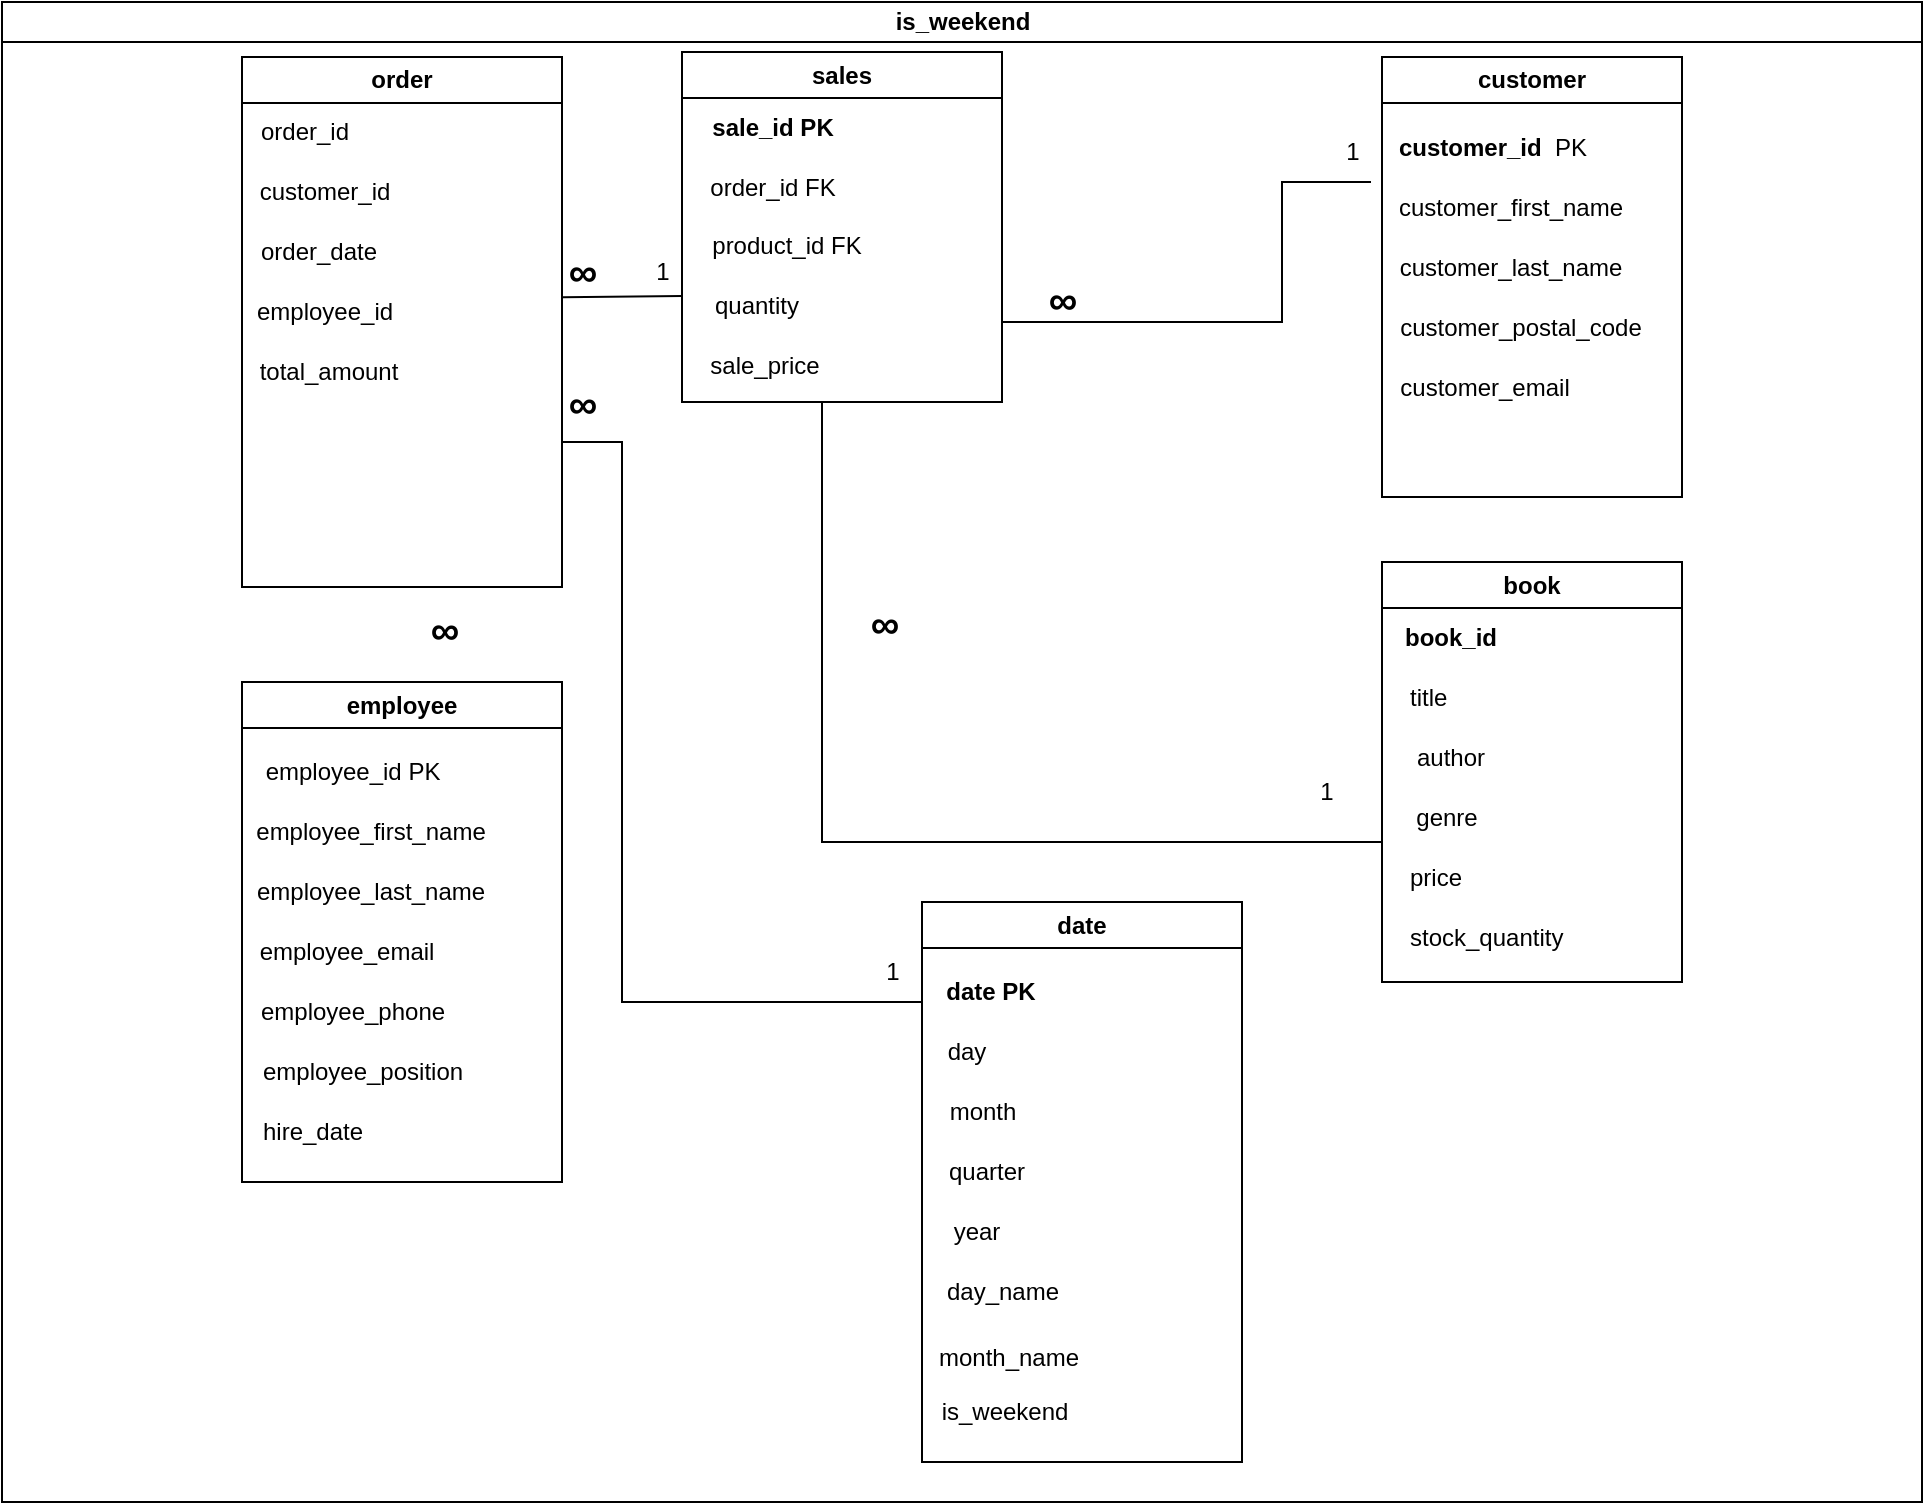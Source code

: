 <mxfile version="25.0.3">
  <diagram id="prtHgNgQTEPvFCAcTncT" name="Page-1">
    <mxGraphModel dx="808" dy="402" grid="1" gridSize="10" guides="1" tooltips="1" connect="1" arrows="1" fold="1" page="1" pageScale="1" pageWidth="827" pageHeight="1169" math="0" shadow="0">
      <root>
        <mxCell id="0" />
        <mxCell id="1" parent="0" />
        <mxCell id="dNxyNK7c78bLwvsdeMH5-11" value="is_weekend" style="swimlane;html=1;startSize=20;horizontal=1;containerType=tree;glass=0;" parent="1" vertex="1">
          <mxGeometry x="20" y="100" width="960" height="750" as="geometry" />
        </mxCell>
        <mxCell id="d8qmcgOsmMIcODJ5APxC-32" value="customer" style="swimlane;whiteSpace=wrap;html=1;" parent="dNxyNK7c78bLwvsdeMH5-11" vertex="1">
          <mxGeometry x="690" y="27.5" width="150" height="220" as="geometry" />
        </mxCell>
        <mxCell id="d8qmcgOsmMIcODJ5APxC-33" value="&lt;b&gt;customer_id&amp;nbsp; &lt;/b&gt;PK" style="text;html=1;align=center;verticalAlign=middle;resizable=0;points=[];autosize=1;strokeColor=none;fillColor=none;" parent="d8qmcgOsmMIcODJ5APxC-32" vertex="1">
          <mxGeometry x="-5" y="30" width="120" height="30" as="geometry" />
        </mxCell>
        <mxCell id="d8qmcgOsmMIcODJ5APxC-34" value="customer_first_name" style="text;html=1;align=center;verticalAlign=middle;resizable=0;points=[];autosize=1;strokeColor=none;fillColor=none;" parent="d8qmcgOsmMIcODJ5APxC-32" vertex="1">
          <mxGeometry x="-6" y="60" width="140" height="30" as="geometry" />
        </mxCell>
        <mxCell id="d8qmcgOsmMIcODJ5APxC-35" value="customer_last_name" style="text;html=1;align=center;verticalAlign=middle;resizable=0;points=[];autosize=1;strokeColor=none;fillColor=none;" parent="d8qmcgOsmMIcODJ5APxC-32" vertex="1">
          <mxGeometry x="-1" y="90" width="130" height="30" as="geometry" />
        </mxCell>
        <mxCell id="d8qmcgOsmMIcODJ5APxC-37" value="customer_postal_code" style="text;html=1;align=center;verticalAlign=middle;resizable=0;points=[];autosize=1;strokeColor=none;fillColor=none;" parent="d8qmcgOsmMIcODJ5APxC-32" vertex="1">
          <mxGeometry x="-1" y="120" width="140" height="30" as="geometry" />
        </mxCell>
        <mxCell id="k57DOfLclZUct2LWt8lC-11" value="customer_email" style="text;html=1;align=center;verticalAlign=middle;resizable=0;points=[];autosize=1;strokeColor=none;fillColor=none;" vertex="1" parent="d8qmcgOsmMIcODJ5APxC-32">
          <mxGeometry x="-4" y="150" width="110" height="30" as="geometry" />
        </mxCell>
        <mxCell id="d8qmcgOsmMIcODJ5APxC-38" value="sales" style="swimlane;whiteSpace=wrap;html=1;" parent="dNxyNK7c78bLwvsdeMH5-11" vertex="1">
          <mxGeometry x="340" y="25" width="160" height="175" as="geometry" />
        </mxCell>
        <mxCell id="d8qmcgOsmMIcODJ5APxC-39" value="product_id FK" style="text;html=1;align=center;verticalAlign=middle;resizable=0;points=[];autosize=1;strokeColor=none;fillColor=none;" parent="d8qmcgOsmMIcODJ5APxC-38" vertex="1">
          <mxGeometry x="2" y="81.5" width="100" height="30" as="geometry" />
        </mxCell>
        <mxCell id="d8qmcgOsmMIcODJ5APxC-43" value="quantity" style="text;html=1;align=center;verticalAlign=middle;resizable=0;points=[];autosize=1;strokeColor=none;fillColor=none;" parent="d8qmcgOsmMIcODJ5APxC-38" vertex="1">
          <mxGeometry x="2" y="111.5" width="70" height="30" as="geometry" />
        </mxCell>
        <mxCell id="d8qmcgOsmMIcODJ5APxC-44" value="sale_price" style="text;html=1;align=center;verticalAlign=middle;resizable=0;points=[];autosize=1;strokeColor=none;fillColor=none;" parent="d8qmcgOsmMIcODJ5APxC-38" vertex="1">
          <mxGeometry x="1" y="141.5" width="80" height="30" as="geometry" />
        </mxCell>
        <mxCell id="k57DOfLclZUct2LWt8lC-12" value="&lt;b&gt;sale_id PK&lt;/b&gt;" style="text;html=1;align=center;verticalAlign=middle;resizable=0;points=[];autosize=1;strokeColor=none;fillColor=none;" vertex="1" parent="d8qmcgOsmMIcODJ5APxC-38">
          <mxGeometry x="5" y="22.5" width="80" height="30" as="geometry" />
        </mxCell>
        <mxCell id="k57DOfLclZUct2LWt8lC-10" value="&lt;b&gt;&lt;font style=&quot;font-size: 20px;&quot;&gt;∞&lt;/font&gt;&lt;/b&gt;" style="text;html=1;align=center;verticalAlign=middle;resizable=0;points=[];autosize=1;strokeColor=none;fillColor=none;" vertex="1" parent="d8qmcgOsmMIcODJ5APxC-38">
          <mxGeometry x="81" y="265" width="40" height="40" as="geometry" />
        </mxCell>
        <mxCell id="k57DOfLclZUct2LWt8lC-29" value="order_id FK" style="text;html=1;align=center;verticalAlign=middle;resizable=0;points=[];autosize=1;strokeColor=none;fillColor=none;" vertex="1" parent="d8qmcgOsmMIcODJ5APxC-38">
          <mxGeometry y="52.5" width="90" height="30" as="geometry" />
        </mxCell>
        <mxCell id="k57DOfLclZUct2LWt8lC-51" value="1" style="text;html=1;align=center;verticalAlign=middle;resizable=0;points=[];autosize=1;strokeColor=none;fillColor=none;" vertex="1" parent="d8qmcgOsmMIcODJ5APxC-38">
          <mxGeometry x="-25" y="95" width="30" height="30" as="geometry" />
        </mxCell>
        <mxCell id="d8qmcgOsmMIcODJ5APxC-56" value="" style="shape=partialRectangle;whiteSpace=wrap;html=1;top=0;left=0;fillColor=none;" parent="dNxyNK7c78bLwvsdeMH5-11" vertex="1">
          <mxGeometry x="500" y="107.5" width="140" height="52.5" as="geometry" />
        </mxCell>
        <mxCell id="d8qmcgOsmMIcODJ5APxC-57" value="" style="shape=partialRectangle;whiteSpace=wrap;html=1;bottom=0;right=0;fillColor=none;" parent="dNxyNK7c78bLwvsdeMH5-11" vertex="1">
          <mxGeometry x="640" y="90" width="44" height="60" as="geometry" />
        </mxCell>
        <mxCell id="d8qmcgOsmMIcODJ5APxC-58" value="1" style="text;html=1;align=center;verticalAlign=middle;resizable=0;points=[];autosize=1;strokeColor=none;fillColor=none;" parent="dNxyNK7c78bLwvsdeMH5-11" vertex="1">
          <mxGeometry x="660" y="60" width="30" height="30" as="geometry" />
        </mxCell>
        <mxCell id="d8qmcgOsmMIcODJ5APxC-59" value="&lt;b&gt;&lt;font style=&quot;font-size: 20px;&quot;&gt;∞&lt;/font&gt;&lt;/b&gt;" style="text;html=1;align=center;verticalAlign=middle;resizable=0;points=[];autosize=1;strokeColor=none;fillColor=none;" parent="dNxyNK7c78bLwvsdeMH5-11" vertex="1">
          <mxGeometry x="510" y="127.5" width="40" height="40" as="geometry" />
        </mxCell>
        <mxCell id="k57DOfLclZUct2LWt8lC-1" value="book" style="swimlane;whiteSpace=wrap;html=1;" vertex="1" parent="dNxyNK7c78bLwvsdeMH5-11">
          <mxGeometry x="690" y="280" width="150" height="210" as="geometry" />
        </mxCell>
        <mxCell id="k57DOfLclZUct2LWt8lC-2" value="&lt;b&gt;book_id&lt;/b&gt;" style="text;html=1;align=center;verticalAlign=middle;resizable=0;points=[];autosize=1;strokeColor=none;fillColor=none;" vertex="1" parent="k57DOfLclZUct2LWt8lC-1">
          <mxGeometry x="-1" y="22.5" width="70" height="30" as="geometry" />
        </mxCell>
        <mxCell id="k57DOfLclZUct2LWt8lC-3" value="title" style="text;html=1;align=left;verticalAlign=middle;resizable=0;points=[];autosize=1;strokeColor=none;fillColor=none;" vertex="1" parent="k57DOfLclZUct2LWt8lC-1">
          <mxGeometry x="12" y="52.5" width="40" height="30" as="geometry" />
        </mxCell>
        <mxCell id="k57DOfLclZUct2LWt8lC-4" value="author" style="text;html=1;align=center;verticalAlign=middle;resizable=0;points=[];autosize=1;strokeColor=none;fillColor=none;" vertex="1" parent="k57DOfLclZUct2LWt8lC-1">
          <mxGeometry x="4" y="82.5" width="60" height="30" as="geometry" />
        </mxCell>
        <mxCell id="k57DOfLclZUct2LWt8lC-5" value="genre" style="text;html=1;align=center;verticalAlign=middle;resizable=0;points=[];autosize=1;strokeColor=none;fillColor=none;" vertex="1" parent="k57DOfLclZUct2LWt8lC-1">
          <mxGeometry x="7" y="112.5" width="50" height="30" as="geometry" />
        </mxCell>
        <mxCell id="k57DOfLclZUct2LWt8lC-6" value="price" style="text;html=1;align=left;verticalAlign=middle;resizable=0;points=[];autosize=1;strokeColor=none;fillColor=none;" vertex="1" parent="k57DOfLclZUct2LWt8lC-1">
          <mxGeometry x="12" y="142.5" width="50" height="30" as="geometry" />
        </mxCell>
        <mxCell id="k57DOfLclZUct2LWt8lC-7" value="stock_quantity" style="text;html=1;align=left;verticalAlign=middle;resizable=0;points=[];autosize=1;strokeColor=none;fillColor=none;" vertex="1" parent="k57DOfLclZUct2LWt8lC-1">
          <mxGeometry x="12" y="172.5" width="100" height="30" as="geometry" />
        </mxCell>
        <mxCell id="k57DOfLclZUct2LWt8lC-8" value="" style="shape=partialRectangle;whiteSpace=wrap;html=1;top=0;left=0;fillColor=none;direction=south;" vertex="1" parent="dNxyNK7c78bLwvsdeMH5-11">
          <mxGeometry x="410" y="200" width="280" height="220" as="geometry" />
        </mxCell>
        <mxCell id="k57DOfLclZUct2LWt8lC-9" value="1" style="text;html=1;align=center;verticalAlign=middle;resizable=0;points=[];autosize=1;strokeColor=none;fillColor=none;" vertex="1" parent="dNxyNK7c78bLwvsdeMH5-11">
          <mxGeometry x="647" y="380" width="30" height="30" as="geometry" />
        </mxCell>
        <mxCell id="k57DOfLclZUct2LWt8lC-20" value="o&lt;span style=&quot;background-color: initial;&quot;&gt;rder&lt;/span&gt;" style="swimlane;whiteSpace=wrap;html=1;" vertex="1" parent="dNxyNK7c78bLwvsdeMH5-11">
          <mxGeometry x="120" y="27.5" width="160" height="265" as="geometry" />
        </mxCell>
        <mxCell id="k57DOfLclZUct2LWt8lC-22" value="customer_id" style="text;html=1;align=center;verticalAlign=middle;resizable=0;points=[];autosize=1;strokeColor=none;fillColor=none;" vertex="1" parent="k57DOfLclZUct2LWt8lC-20">
          <mxGeometry x="-4" y="52.5" width="90" height="30" as="geometry" />
        </mxCell>
        <mxCell id="k57DOfLclZUct2LWt8lC-23" value="employee_id" style="text;html=1;align=center;verticalAlign=middle;resizable=0;points=[];autosize=1;strokeColor=none;fillColor=none;" vertex="1" parent="k57DOfLclZUct2LWt8lC-20">
          <mxGeometry x="-4" y="112.5" width="90" height="30" as="geometry" />
        </mxCell>
        <mxCell id="k57DOfLclZUct2LWt8lC-24" value="total_amount" style="text;html=1;align=center;verticalAlign=middle;resizable=0;points=[];autosize=1;strokeColor=none;fillColor=none;" vertex="1" parent="k57DOfLclZUct2LWt8lC-20">
          <mxGeometry x="-2" y="142.5" width="90" height="30" as="geometry" />
        </mxCell>
        <mxCell id="k57DOfLclZUct2LWt8lC-26" value="order_id" style="text;html=1;align=center;verticalAlign=middle;resizable=0;points=[];autosize=1;strokeColor=none;fillColor=none;" vertex="1" parent="k57DOfLclZUct2LWt8lC-20">
          <mxGeometry x="-4" y="22.5" width="70" height="30" as="geometry" />
        </mxCell>
        <mxCell id="k57DOfLclZUct2LWt8lC-27" value="order_date" style="text;html=1;align=center;verticalAlign=middle;resizable=0;points=[];autosize=1;strokeColor=none;fillColor=none;" vertex="1" parent="k57DOfLclZUct2LWt8lC-20">
          <mxGeometry x="-2" y="82.5" width="80" height="30" as="geometry" />
        </mxCell>
        <mxCell id="k57DOfLclZUct2LWt8lC-28" value="&lt;b&gt;&lt;font style=&quot;font-size: 20px;&quot;&gt;∞&lt;/font&gt;&lt;/b&gt;" style="text;html=1;align=center;verticalAlign=middle;resizable=0;points=[];autosize=1;strokeColor=none;fillColor=none;" vertex="1" parent="k57DOfLclZUct2LWt8lC-20">
          <mxGeometry x="81" y="265" width="40" height="40" as="geometry" />
        </mxCell>
        <mxCell id="k57DOfLclZUct2LWt8lC-30" value="employee" style="swimlane;whiteSpace=wrap;html=1;" vertex="1" parent="dNxyNK7c78bLwvsdeMH5-11">
          <mxGeometry x="120" y="340" width="160" height="250" as="geometry" />
        </mxCell>
        <mxCell id="k57DOfLclZUct2LWt8lC-31" value="employee_id PK" style="text;html=1;align=center;verticalAlign=middle;resizable=0;points=[];autosize=1;strokeColor=none;fillColor=none;" vertex="1" parent="k57DOfLclZUct2LWt8lC-30">
          <mxGeometry y="30" width="110" height="30" as="geometry" />
        </mxCell>
        <mxCell id="k57DOfLclZUct2LWt8lC-32" value="employee_first_name" style="text;html=1;align=center;verticalAlign=middle;resizable=0;points=[];autosize=1;strokeColor=none;fillColor=none;" vertex="1" parent="k57DOfLclZUct2LWt8lC-30">
          <mxGeometry x="-6" y="60" width="140" height="30" as="geometry" />
        </mxCell>
        <mxCell id="k57DOfLclZUct2LWt8lC-33" value="employee_last_name" style="text;html=1;align=center;verticalAlign=middle;resizable=0;points=[];autosize=1;strokeColor=none;fillColor=none;" vertex="1" parent="k57DOfLclZUct2LWt8lC-30">
          <mxGeometry x="-6" y="90" width="140" height="30" as="geometry" />
        </mxCell>
        <mxCell id="k57DOfLclZUct2LWt8lC-34" value="employee_position" style="text;html=1;align=center;verticalAlign=middle;resizable=0;points=[];autosize=1;strokeColor=none;fillColor=none;" vertex="1" parent="k57DOfLclZUct2LWt8lC-30">
          <mxGeometry y="180" width="120" height="30" as="geometry" />
        </mxCell>
        <mxCell id="k57DOfLclZUct2LWt8lC-35" value="employee_email" style="text;html=1;align=center;verticalAlign=middle;resizable=0;points=[];autosize=1;strokeColor=none;fillColor=none;" vertex="1" parent="k57DOfLclZUct2LWt8lC-30">
          <mxGeometry x="-3" y="120" width="110" height="30" as="geometry" />
        </mxCell>
        <mxCell id="k57DOfLclZUct2LWt8lC-36" value="employee_phone" style="text;html=1;align=center;verticalAlign=middle;resizable=0;points=[];autosize=1;strokeColor=none;fillColor=none;" vertex="1" parent="k57DOfLclZUct2LWt8lC-30">
          <mxGeometry x="-5" y="150" width="120" height="30" as="geometry" />
        </mxCell>
        <mxCell id="k57DOfLclZUct2LWt8lC-37" value="hire_date" style="text;html=1;align=center;verticalAlign=middle;resizable=0;points=[];autosize=1;strokeColor=none;fillColor=none;" vertex="1" parent="k57DOfLclZUct2LWt8lC-30">
          <mxGeometry y="210" width="70" height="30" as="geometry" />
        </mxCell>
        <mxCell id="k57DOfLclZUct2LWt8lC-38" value="date" style="swimlane;whiteSpace=wrap;html=1;" vertex="1" parent="dNxyNK7c78bLwvsdeMH5-11">
          <mxGeometry x="460" y="450" width="160" height="280" as="geometry" />
        </mxCell>
        <mxCell id="k57DOfLclZUct2LWt8lC-39" value="&lt;b&gt;date PK&lt;/b&gt;" style="text;html=1;align=center;verticalAlign=middle;resizable=0;points=[];autosize=1;strokeColor=none;fillColor=none;" vertex="1" parent="k57DOfLclZUct2LWt8lC-38">
          <mxGeometry x="-1" y="30" width="70" height="30" as="geometry" />
        </mxCell>
        <mxCell id="k57DOfLclZUct2LWt8lC-40" value="day" style="text;html=1;align=center;verticalAlign=middle;resizable=0;points=[];autosize=1;strokeColor=none;fillColor=none;" vertex="1" parent="k57DOfLclZUct2LWt8lC-38">
          <mxGeometry x="2" y="60" width="40" height="30" as="geometry" />
        </mxCell>
        <mxCell id="k57DOfLclZUct2LWt8lC-41" value="month" style="text;html=1;align=center;verticalAlign=middle;resizable=0;points=[];autosize=1;strokeColor=none;fillColor=none;" vertex="1" parent="k57DOfLclZUct2LWt8lC-38">
          <mxGeometry y="90" width="60" height="30" as="geometry" />
        </mxCell>
        <mxCell id="k57DOfLclZUct2LWt8lC-42" value="day_name" style="text;html=1;align=center;verticalAlign=middle;resizable=0;points=[];autosize=1;strokeColor=none;fillColor=none;" vertex="1" parent="k57DOfLclZUct2LWt8lC-38">
          <mxGeometry y="180" width="80" height="30" as="geometry" />
        </mxCell>
        <mxCell id="k57DOfLclZUct2LWt8lC-43" value="quarter" style="text;html=1;align=center;verticalAlign=middle;resizable=0;points=[];autosize=1;strokeColor=none;fillColor=none;" vertex="1" parent="k57DOfLclZUct2LWt8lC-38">
          <mxGeometry x="2" y="120" width="60" height="30" as="geometry" />
        </mxCell>
        <mxCell id="k57DOfLclZUct2LWt8lC-44" value="year" style="text;html=1;align=center;verticalAlign=middle;resizable=0;points=[];autosize=1;strokeColor=none;fillColor=none;" vertex="1" parent="k57DOfLclZUct2LWt8lC-38">
          <mxGeometry x="2" y="150" width="50" height="30" as="geometry" />
        </mxCell>
        <mxCell id="k57DOfLclZUct2LWt8lC-45" value="month_name" style="text;html=1;align=center;verticalAlign=middle;resizable=0;points=[];autosize=1;strokeColor=none;fillColor=none;" vertex="1" parent="k57DOfLclZUct2LWt8lC-38">
          <mxGeometry x="-2" y="213" width="90" height="30" as="geometry" />
        </mxCell>
        <mxCell id="k57DOfLclZUct2LWt8lC-46" value="is_weekend" style="text;html=1;align=center;verticalAlign=middle;resizable=0;points=[];autosize=1;strokeColor=none;fillColor=none;" vertex="1" parent="k57DOfLclZUct2LWt8lC-38">
          <mxGeometry x="-4" y="240" width="90" height="30" as="geometry" />
        </mxCell>
        <mxCell id="k57DOfLclZUct2LWt8lC-48" value="" style="shape=partialRectangle;whiteSpace=wrap;html=1;top=0;left=0;fillColor=none;direction=south;" vertex="1" parent="dNxyNK7c78bLwvsdeMH5-11">
          <mxGeometry x="450" y="340" width="240" as="geometry" />
        </mxCell>
        <mxCell id="k57DOfLclZUct2LWt8lC-49" value="" style="endArrow=none;html=1;rounded=0;" edge="1" parent="dNxyNK7c78bLwvsdeMH5-11">
          <mxGeometry width="50" height="50" relative="1" as="geometry">
            <mxPoint x="280" y="147.63" as="sourcePoint" />
            <mxPoint x="340" y="147" as="targetPoint" />
          </mxGeometry>
        </mxCell>
        <mxCell id="k57DOfLclZUct2LWt8lC-50" value="&lt;b&gt;&lt;font style=&quot;font-size: 20px;&quot;&gt;∞&lt;/font&gt;&lt;/b&gt;" style="text;html=1;align=center;verticalAlign=middle;resizable=0;points=[];autosize=1;strokeColor=none;fillColor=none;" vertex="1" parent="dNxyNK7c78bLwvsdeMH5-11">
          <mxGeometry x="270" y="113.75" width="40" height="40" as="geometry" />
        </mxCell>
        <mxCell id="k57DOfLclZUct2LWt8lC-52" value="" style="shape=partialRectangle;whiteSpace=wrap;html=1;top=0;left=0;fillColor=none;direction=south;" vertex="1" parent="dNxyNK7c78bLwvsdeMH5-11">
          <mxGeometry x="310" y="220" width="150" height="280" as="geometry" />
        </mxCell>
        <mxCell id="k57DOfLclZUct2LWt8lC-53" value="" style="endArrow=none;html=1;rounded=0;entryX=0;entryY=1;entryDx=0;entryDy=0;" edge="1" parent="dNxyNK7c78bLwvsdeMH5-11" target="k57DOfLclZUct2LWt8lC-52">
          <mxGeometry width="50" height="50" relative="1" as="geometry">
            <mxPoint x="280" y="220" as="sourcePoint" />
            <mxPoint x="310" y="240" as="targetPoint" />
          </mxGeometry>
        </mxCell>
        <mxCell id="k57DOfLclZUct2LWt8lC-54" value="&lt;b&gt;&lt;font style=&quot;font-size: 20px;&quot;&gt;∞&lt;/font&gt;&lt;/b&gt;" style="text;html=1;align=center;verticalAlign=middle;resizable=0;points=[];autosize=1;strokeColor=none;fillColor=none;" vertex="1" parent="dNxyNK7c78bLwvsdeMH5-11">
          <mxGeometry x="270" y="180" width="40" height="40" as="geometry" />
        </mxCell>
        <mxCell id="k57DOfLclZUct2LWt8lC-57" value="1" style="text;html=1;align=center;verticalAlign=middle;resizable=0;points=[];autosize=1;strokeColor=none;fillColor=none;" vertex="1" parent="dNxyNK7c78bLwvsdeMH5-11">
          <mxGeometry x="430" y="470" width="30" height="30" as="geometry" />
        </mxCell>
      </root>
    </mxGraphModel>
  </diagram>
</mxfile>
